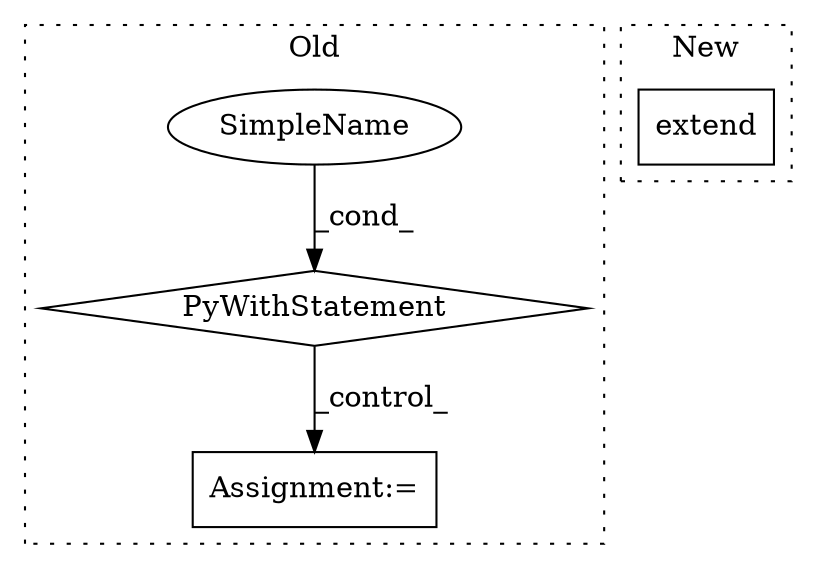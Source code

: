 digraph G {
subgraph cluster0 {
1 [label="PyWithStatement" a="104" s="8632,8676" l="10,2" shape="diamond"];
3 [label="SimpleName" a="42" s="" l="" shape="ellipse"];
4 [label="Assignment:=" a="7" s="8711,8797" l="69,2" shape="box"];
label = "Old";
style="dotted";
}
subgraph cluster1 {
2 [label="extend" a="32" s="10289,10311" l="7,1" shape="box"];
label = "New";
style="dotted";
}
1 -> 4 [label="_control_"];
3 -> 1 [label="_cond_"];
}